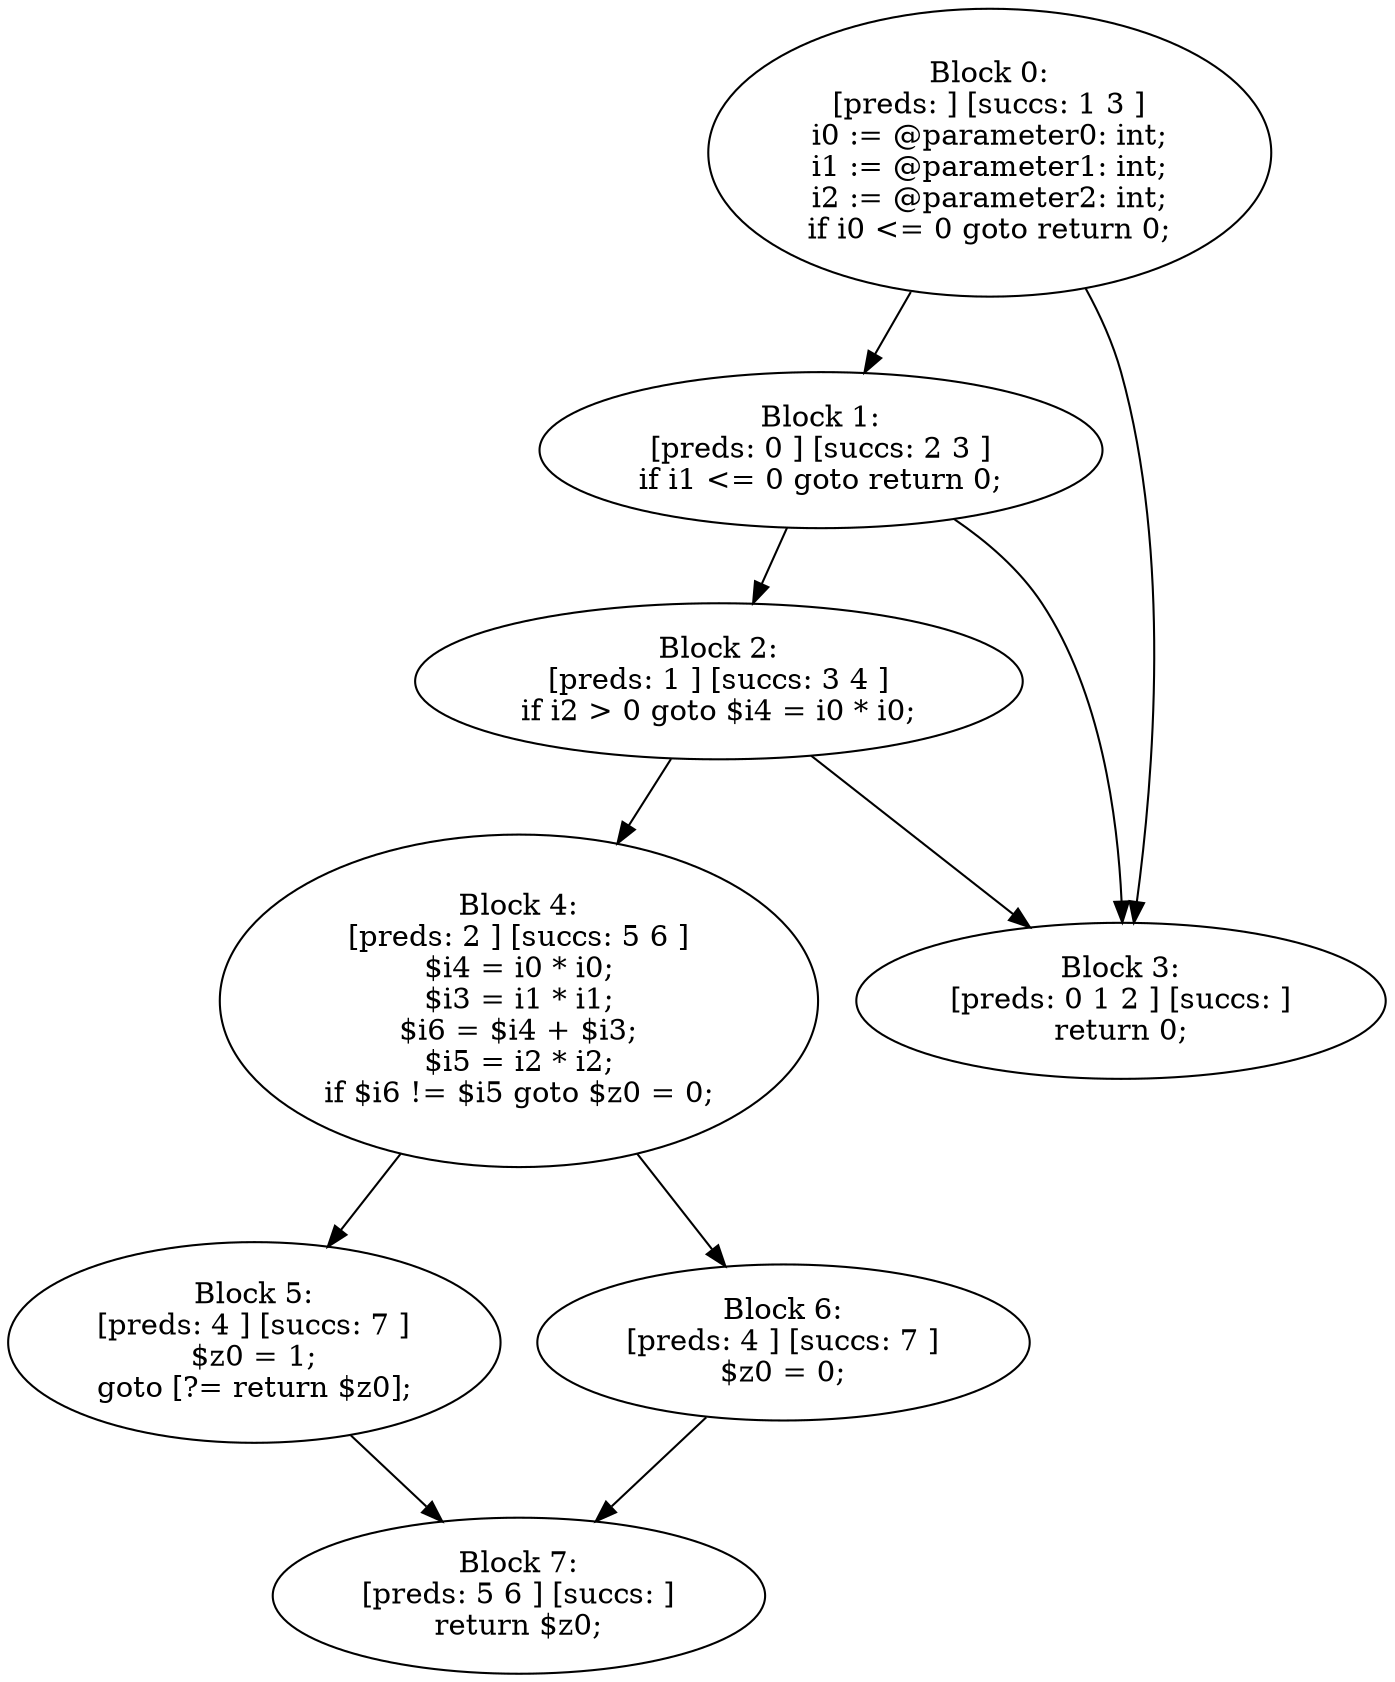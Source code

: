 digraph "unitGraph" {
    "Block 0:
[preds: ] [succs: 1 3 ]
i0 := @parameter0: int;
i1 := @parameter1: int;
i2 := @parameter2: int;
if i0 <= 0 goto return 0;
"
    "Block 1:
[preds: 0 ] [succs: 2 3 ]
if i1 <= 0 goto return 0;
"
    "Block 2:
[preds: 1 ] [succs: 3 4 ]
if i2 > 0 goto $i4 = i0 * i0;
"
    "Block 3:
[preds: 0 1 2 ] [succs: ]
return 0;
"
    "Block 4:
[preds: 2 ] [succs: 5 6 ]
$i4 = i0 * i0;
$i3 = i1 * i1;
$i6 = $i4 + $i3;
$i5 = i2 * i2;
if $i6 != $i5 goto $z0 = 0;
"
    "Block 5:
[preds: 4 ] [succs: 7 ]
$z0 = 1;
goto [?= return $z0];
"
    "Block 6:
[preds: 4 ] [succs: 7 ]
$z0 = 0;
"
    "Block 7:
[preds: 5 6 ] [succs: ]
return $z0;
"
    "Block 0:
[preds: ] [succs: 1 3 ]
i0 := @parameter0: int;
i1 := @parameter1: int;
i2 := @parameter2: int;
if i0 <= 0 goto return 0;
"->"Block 1:
[preds: 0 ] [succs: 2 3 ]
if i1 <= 0 goto return 0;
";
    "Block 0:
[preds: ] [succs: 1 3 ]
i0 := @parameter0: int;
i1 := @parameter1: int;
i2 := @parameter2: int;
if i0 <= 0 goto return 0;
"->"Block 3:
[preds: 0 1 2 ] [succs: ]
return 0;
";
    "Block 1:
[preds: 0 ] [succs: 2 3 ]
if i1 <= 0 goto return 0;
"->"Block 2:
[preds: 1 ] [succs: 3 4 ]
if i2 > 0 goto $i4 = i0 * i0;
";
    "Block 1:
[preds: 0 ] [succs: 2 3 ]
if i1 <= 0 goto return 0;
"->"Block 3:
[preds: 0 1 2 ] [succs: ]
return 0;
";
    "Block 2:
[preds: 1 ] [succs: 3 4 ]
if i2 > 0 goto $i4 = i0 * i0;
"->"Block 3:
[preds: 0 1 2 ] [succs: ]
return 0;
";
    "Block 2:
[preds: 1 ] [succs: 3 4 ]
if i2 > 0 goto $i4 = i0 * i0;
"->"Block 4:
[preds: 2 ] [succs: 5 6 ]
$i4 = i0 * i0;
$i3 = i1 * i1;
$i6 = $i4 + $i3;
$i5 = i2 * i2;
if $i6 != $i5 goto $z0 = 0;
";
    "Block 4:
[preds: 2 ] [succs: 5 6 ]
$i4 = i0 * i0;
$i3 = i1 * i1;
$i6 = $i4 + $i3;
$i5 = i2 * i2;
if $i6 != $i5 goto $z0 = 0;
"->"Block 5:
[preds: 4 ] [succs: 7 ]
$z0 = 1;
goto [?= return $z0];
";
    "Block 4:
[preds: 2 ] [succs: 5 6 ]
$i4 = i0 * i0;
$i3 = i1 * i1;
$i6 = $i4 + $i3;
$i5 = i2 * i2;
if $i6 != $i5 goto $z0 = 0;
"->"Block 6:
[preds: 4 ] [succs: 7 ]
$z0 = 0;
";
    "Block 5:
[preds: 4 ] [succs: 7 ]
$z0 = 1;
goto [?= return $z0];
"->"Block 7:
[preds: 5 6 ] [succs: ]
return $z0;
";
    "Block 6:
[preds: 4 ] [succs: 7 ]
$z0 = 0;
"->"Block 7:
[preds: 5 6 ] [succs: ]
return $z0;
";
}
